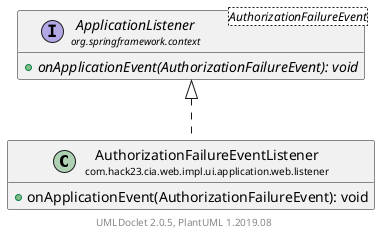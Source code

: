 @startuml
    set namespaceSeparator none
    hide empty fields
    hide empty methods

    class "<size:14>AuthorizationFailureEventListener\n<size:10>com.hack23.cia.web.impl.ui.application.web.listener" as com.hack23.cia.web.impl.ui.application.web.listener.AuthorizationFailureEventListener [[AuthorizationFailureEventListener.html]] {
        +onApplicationEvent(AuthorizationFailureEvent): void
    }

    interface "<size:14>ApplicationListener\n<size:10>org.springframework.context" as org.springframework.context.ApplicationListener<AuthorizationFailureEvent> {
        {abstract} +onApplicationEvent(AuthorizationFailureEvent): void
    }

    org.springframework.context.ApplicationListener <|.. com.hack23.cia.web.impl.ui.application.web.listener.AuthorizationFailureEventListener

    center footer UMLDoclet 2.0.5, PlantUML 1.2019.08
@enduml
